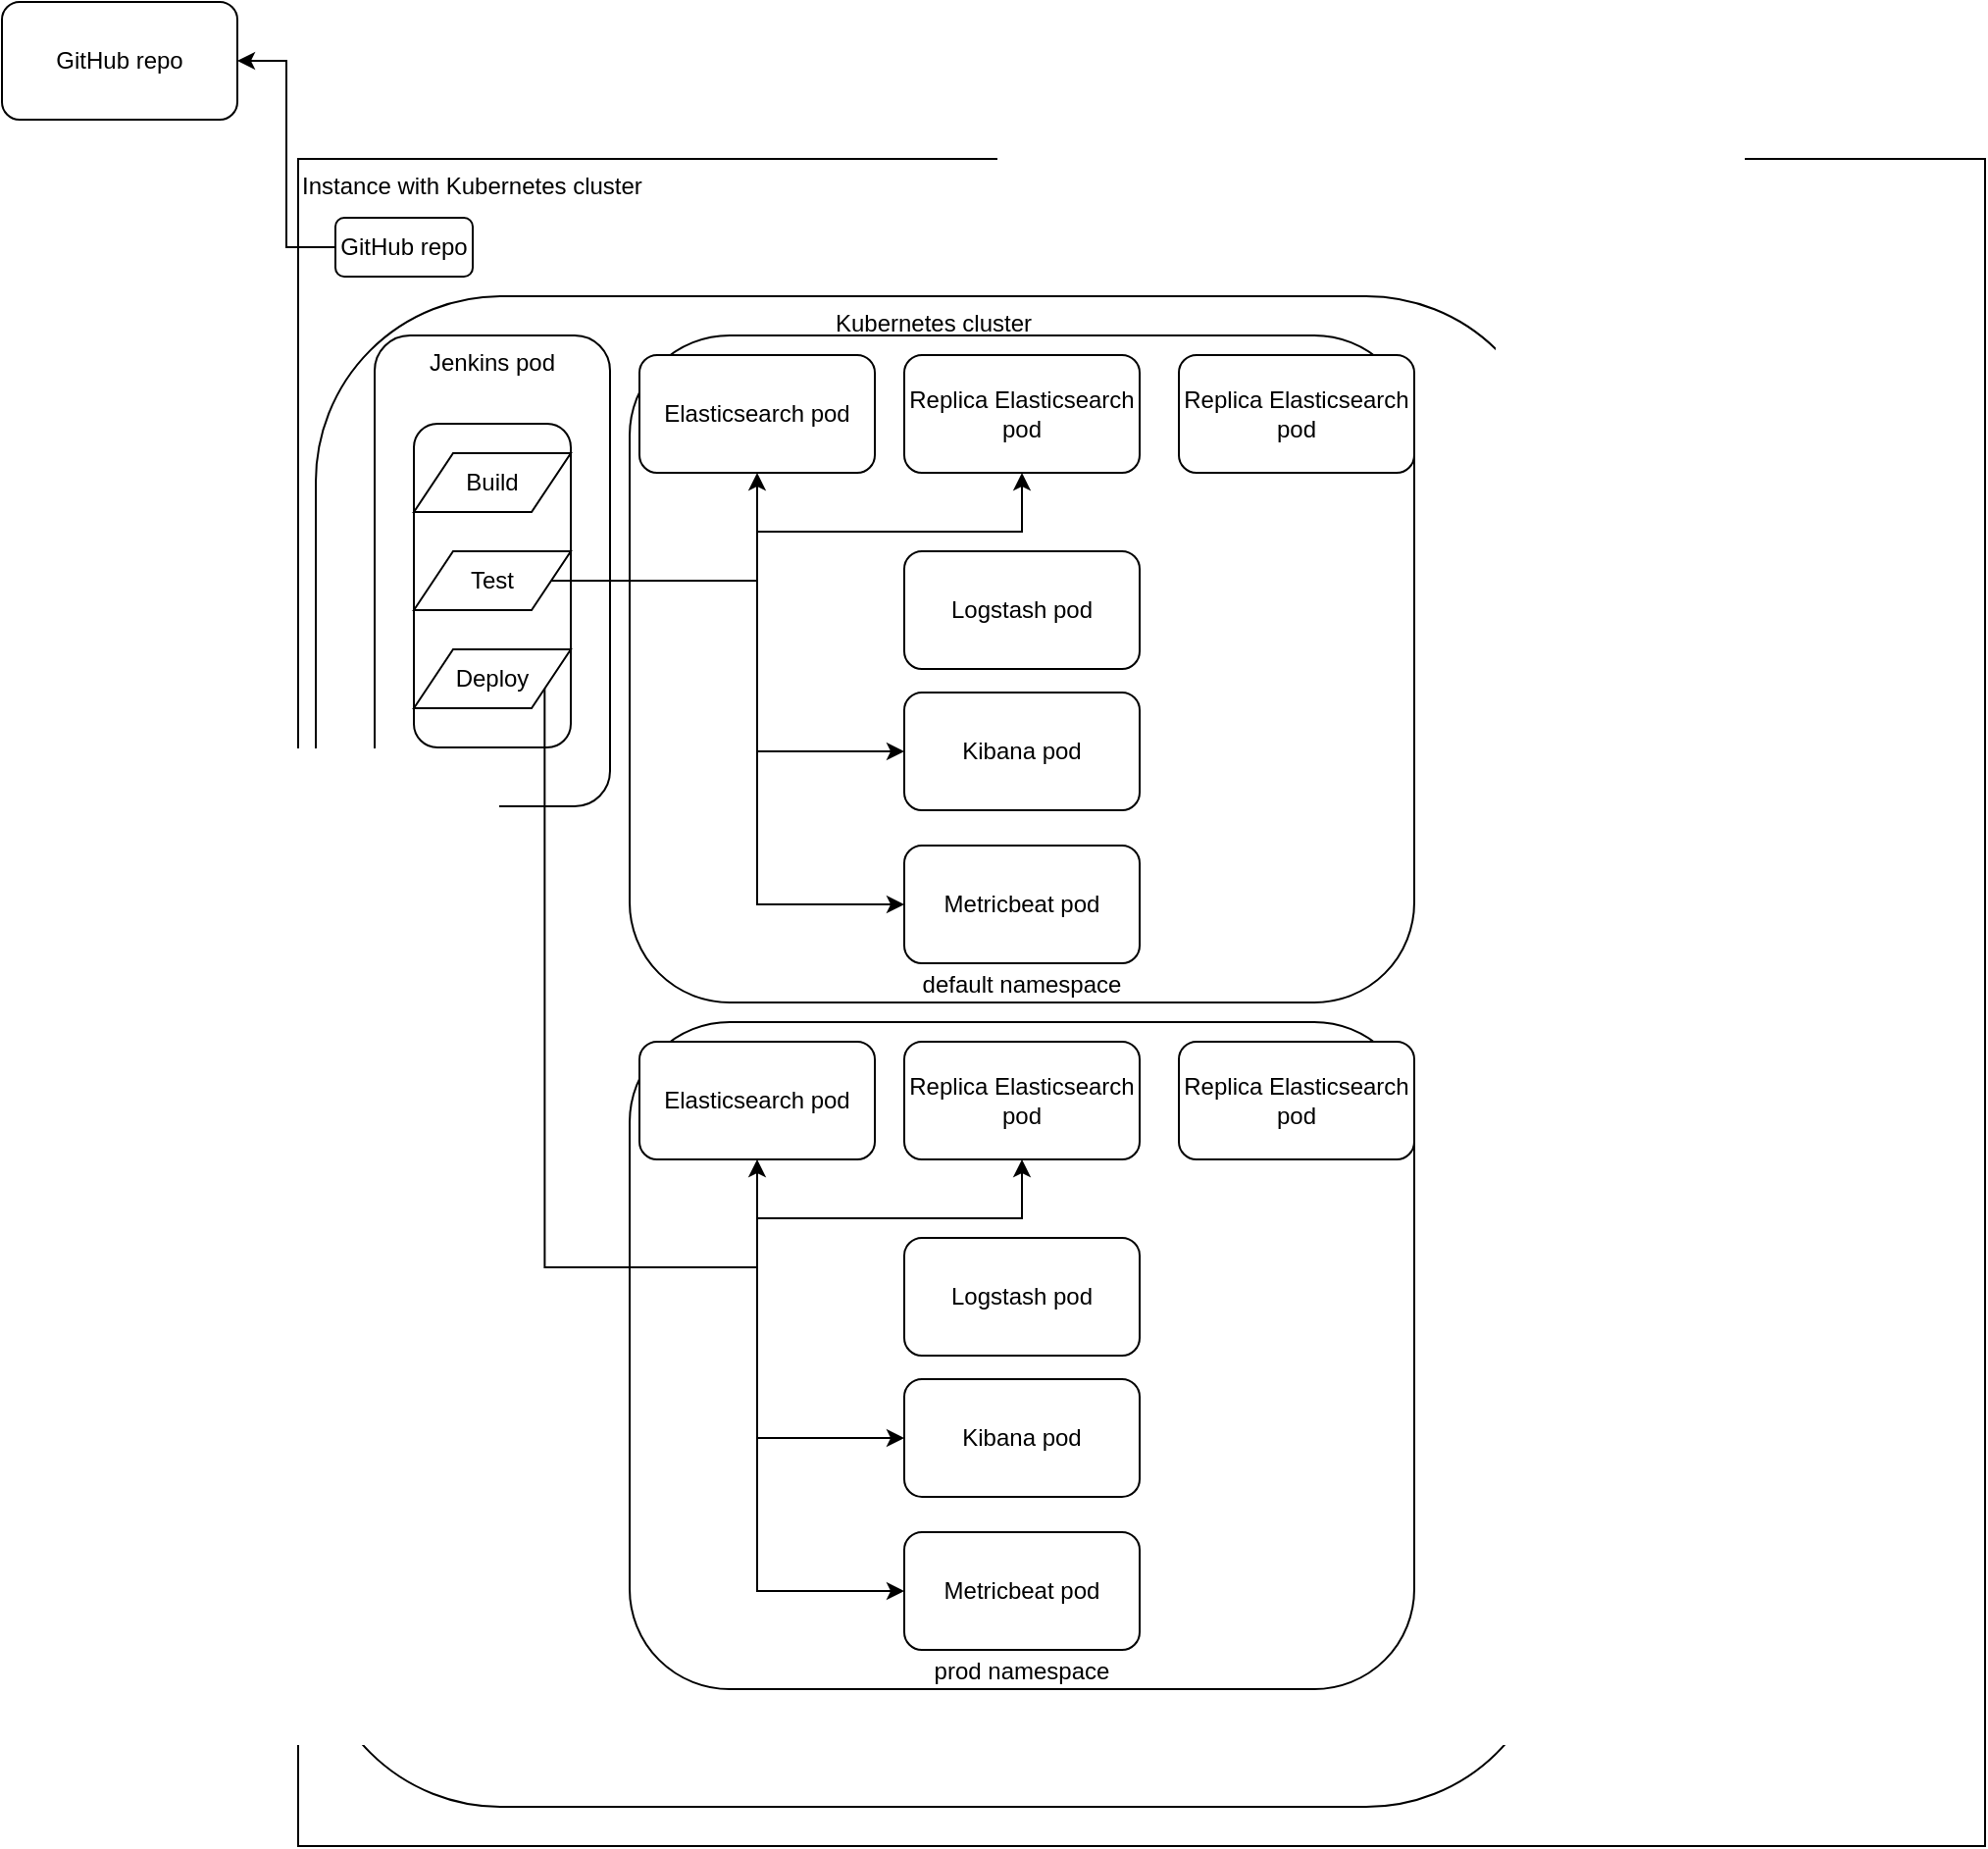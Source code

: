 <mxfile version="20.2.1" type="device"><diagram id="XjVO0kvefqZS67ghjCBN" name="Page-1"><mxGraphModel dx="2031" dy="1074" grid="1" gridSize="10" guides="1" tooltips="1" connect="1" arrows="1" fold="1" page="1" pageScale="1" pageWidth="850" pageHeight="1100" math="0" shadow="0"><root><mxCell id="0"/><mxCell id="1" parent="0"/><mxCell id="t-dcjz3hqLf2uKGwW8dr-1" value="GitHub repo" style="rounded=1;whiteSpace=wrap;html=1;" parent="1" vertex="1"><mxGeometry x="40" y="80" width="120" height="60" as="geometry"/></mxCell><mxCell id="t-dcjz3hqLf2uKGwW8dr-2" value="&lt;div style=&quot;&quot;&gt;&lt;span style=&quot;background-color: initial;&quot;&gt;Instance with Kubernetes cluster&lt;/span&gt;&lt;/div&gt;" style="whiteSpace=wrap;html=1;aspect=fixed;align=left;horizontal=1;verticalAlign=top;" parent="1" vertex="1"><mxGeometry x="191" y="160" width="860" height="860" as="geometry"/></mxCell><mxCell id="t-dcjz3hqLf2uKGwW8dr-5" value="Kubernetes cluster" style="rounded=1;whiteSpace=wrap;html=1;align=center;verticalAlign=top;" parent="1" vertex="1"><mxGeometry x="200" y="230" width="630" height="770" as="geometry"/></mxCell><mxCell id="t-dcjz3hqLf2uKGwW8dr-7" style="edgeStyle=orthogonalEdgeStyle;rounded=0;orthogonalLoop=1;jettySize=auto;html=1;exitX=0;exitY=0.5;exitDx=0;exitDy=0;entryX=1;entryY=0.5;entryDx=0;entryDy=0;anchorPointDirection=0;endArrow=classic;endFill=1;" parent="1" source="t-dcjz3hqLf2uKGwW8dr-6" target="t-dcjz3hqLf2uKGwW8dr-1" edge="1"><mxGeometry relative="1" as="geometry"/></mxCell><mxCell id="t-dcjz3hqLf2uKGwW8dr-3" value="Jenkins pod" style="rounded=1;whiteSpace=wrap;html=1;verticalAlign=top;" parent="1" vertex="1"><mxGeometry x="230" y="250" width="120" height="240" as="geometry"/></mxCell><mxCell id="t-dcjz3hqLf2uKGwW8dr-6" value="GitHub repo" style="rounded=1;whiteSpace=wrap;html=1;" parent="1" vertex="1"><mxGeometry x="210" y="190" width="70" height="30" as="geometry"/></mxCell><mxCell id="t-dcjz3hqLf2uKGwW8dr-12" value="" style="rounded=1;whiteSpace=wrap;html=1;" parent="1" vertex="1"><mxGeometry x="250" y="295" width="80" height="165" as="geometry"/></mxCell><mxCell id="t-dcjz3hqLf2uKGwW8dr-9" value="Build" style="shape=parallelogram;perimeter=parallelogramPerimeter;whiteSpace=wrap;html=1;fixedSize=1;" parent="1" vertex="1"><mxGeometry x="250" y="310" width="80" height="30" as="geometry"/></mxCell><mxCell id="t-dcjz3hqLf2uKGwW8dr-10" value="Test" style="shape=parallelogram;perimeter=parallelogramPerimeter;whiteSpace=wrap;html=1;fixedSize=1;" parent="1" vertex="1"><mxGeometry x="250" y="360" width="80" height="30" as="geometry"/></mxCell><mxCell id="t-dcjz3hqLf2uKGwW8dr-24" style="edgeStyle=orthogonalEdgeStyle;rounded=0;orthogonalLoop=1;jettySize=auto;html=1;endArrow=classic;endFill=1;" parent="1" target="t-dcjz3hqLf2uKGwW8dr-18" edge="1"><mxGeometry relative="1" as="geometry"><Array as="points"><mxPoint x="460" y="390"/><mxPoint x="460" y="390"/></Array><mxPoint x="425" y="390" as="sourcePoint"/></mxGeometry></mxCell><mxCell id="t-dcjz3hqLf2uKGwW8dr-11" value="Deploy" style="shape=parallelogram;perimeter=parallelogramPerimeter;whiteSpace=wrap;html=1;fixedSize=1;" parent="1" vertex="1"><mxGeometry x="250" y="410" width="80" height="30" as="geometry"/></mxCell><mxCell id="t-dcjz3hqLf2uKGwW8dr-34" style="edgeStyle=orthogonalEdgeStyle;rounded=0;orthogonalLoop=1;jettySize=auto;html=1;entryX=0.5;entryY=1;entryDx=0;entryDy=0;endArrow=classic;endFill=1;" parent="1" edge="1"><mxGeometry relative="1" as="geometry"><mxPoint x="555" y="350.0" as="sourcePoint"/><mxPoint x="701" y="320.0" as="targetPoint"/><Array as="points"><mxPoint x="571" y="350"/><mxPoint x="701" y="350"/></Array></mxGeometry></mxCell><mxCell id="toUe84QAKrN_OGa3gcsb-10" value="" style="group" vertex="1" connectable="0" parent="1"><mxGeometry x="360" y="250" width="400" height="340" as="geometry"/></mxCell><mxCell id="toUe84QAKrN_OGa3gcsb-1" value="default namespace" style="rounded=1;whiteSpace=wrap;html=1;verticalAlign=bottom;" vertex="1" parent="toUe84QAKrN_OGa3gcsb-10"><mxGeometry width="400" height="340" as="geometry"/></mxCell><mxCell id="t-dcjz3hqLf2uKGwW8dr-13" value="Elasticsearch pod" style="rounded=1;whiteSpace=wrap;html=1;" parent="toUe84QAKrN_OGa3gcsb-10" vertex="1"><mxGeometry x="5" y="10" width="120" height="60" as="geometry"/></mxCell><mxCell id="t-dcjz3hqLf2uKGwW8dr-16" value="Replica Elasticsearch pod" style="rounded=1;whiteSpace=wrap;html=1;" parent="toUe84QAKrN_OGa3gcsb-10" vertex="1"><mxGeometry x="140" y="10" width="120" height="60" as="geometry"/></mxCell><mxCell id="t-dcjz3hqLf2uKGwW8dr-17" value="Replica Elasticsearch pod" style="rounded=1;whiteSpace=wrap;html=1;" parent="toUe84QAKrN_OGa3gcsb-10" vertex="1"><mxGeometry x="280" y="10" width="120" height="60" as="geometry"/></mxCell><mxCell id="t-dcjz3hqLf2uKGwW8dr-18" value="Logstash pod" style="rounded=1;whiteSpace=wrap;html=1;" parent="toUe84QAKrN_OGa3gcsb-10" vertex="1"><mxGeometry x="140" y="110" width="120" height="60" as="geometry"/></mxCell><mxCell id="t-dcjz3hqLf2uKGwW8dr-19" value="Kibana pod" style="rounded=1;whiteSpace=wrap;html=1;" parent="toUe84QAKrN_OGa3gcsb-10" vertex="1"><mxGeometry x="140" y="182" width="120" height="60" as="geometry"/></mxCell><mxCell id="t-dcjz3hqLf2uKGwW8dr-20" value="Metricbeat pod" style="rounded=1;whiteSpace=wrap;html=1;" parent="toUe84QAKrN_OGa3gcsb-10" vertex="1"><mxGeometry x="140" y="260" width="120" height="60" as="geometry"/></mxCell><mxCell id="t-dcjz3hqLf2uKGwW8dr-26" style="edgeStyle=orthogonalEdgeStyle;rounded=0;orthogonalLoop=1;jettySize=auto;html=1;exitX=1;exitY=0.5;exitDx=0;exitDy=0;entryX=0;entryY=0.5;entryDx=0;entryDy=0;endArrow=classic;endFill=1;" parent="toUe84QAKrN_OGa3gcsb-10" source="t-dcjz3hqLf2uKGwW8dr-10" target="t-dcjz3hqLf2uKGwW8dr-19" edge="1"><mxGeometry relative="1" as="geometry"><mxPoint x="-40" y="175" as="sourcePoint"/><mxPoint x="140" y="220" as="targetPoint"/><Array as="points"><mxPoint x="65" y="125"/><mxPoint x="65" y="212"/></Array></mxGeometry></mxCell><mxCell id="t-dcjz3hqLf2uKGwW8dr-33" style="edgeStyle=orthogonalEdgeStyle;rounded=0;orthogonalLoop=1;jettySize=auto;html=1;entryX=0.5;entryY=1;entryDx=0;entryDy=0;endArrow=classic;endFill=1;" parent="toUe84QAKrN_OGa3gcsb-10" target="t-dcjz3hqLf2uKGwW8dr-16" edge="1"><mxGeometry relative="1" as="geometry"><mxPoint x="65" y="100" as="sourcePoint"/><mxPoint x="150" y="222" as="targetPoint"/><Array as="points"><mxPoint x="70" y="100"/><mxPoint x="200" y="100"/></Array></mxGeometry></mxCell><mxCell id="toUe84QAKrN_OGa3gcsb-3" style="edgeStyle=orthogonalEdgeStyle;rounded=0;orthogonalLoop=1;jettySize=auto;html=1;entryX=0.5;entryY=1;entryDx=0;entryDy=0;endArrow=classic;endFill=1;" edge="1" parent="toUe84QAKrN_OGa3gcsb-10" target="t-dcjz3hqLf2uKGwW8dr-13"><mxGeometry relative="1" as="geometry"><mxPoint x="65" y="130" as="sourcePoint"/><mxPoint x="210" y="80.0" as="targetPoint"/><Array as="points"><mxPoint x="65" y="110"/></Array></mxGeometry></mxCell><mxCell id="toUe84QAKrN_OGa3gcsb-4" style="edgeStyle=orthogonalEdgeStyle;rounded=0;orthogonalLoop=1;jettySize=auto;html=1;entryX=0;entryY=0.5;entryDx=0;entryDy=0;endArrow=classic;endFill=1;" edge="1" parent="toUe84QAKrN_OGa3gcsb-10" target="t-dcjz3hqLf2uKGwW8dr-20"><mxGeometry relative="1" as="geometry"><mxPoint x="65" y="190" as="sourcePoint"/><mxPoint x="75" y="80.0" as="targetPoint"/><Array as="points"><mxPoint x="65" y="210"/><mxPoint x="65" y="290"/></Array></mxGeometry></mxCell><mxCell id="toUe84QAKrN_OGa3gcsb-11" value="" style="group" vertex="1" connectable="0" parent="1"><mxGeometry x="360" y="600" width="400" height="340" as="geometry"/></mxCell><mxCell id="toUe84QAKrN_OGa3gcsb-12" value="prod namespace" style="rounded=1;whiteSpace=wrap;html=1;verticalAlign=bottom;" vertex="1" parent="toUe84QAKrN_OGa3gcsb-11"><mxGeometry width="400" height="340" as="geometry"/></mxCell><mxCell id="toUe84QAKrN_OGa3gcsb-13" value="Elasticsearch pod" style="rounded=1;whiteSpace=wrap;html=1;" vertex="1" parent="toUe84QAKrN_OGa3gcsb-11"><mxGeometry x="5" y="10" width="120" height="60" as="geometry"/></mxCell><mxCell id="toUe84QAKrN_OGa3gcsb-14" value="Replica Elasticsearch pod" style="rounded=1;whiteSpace=wrap;html=1;" vertex="1" parent="toUe84QAKrN_OGa3gcsb-11"><mxGeometry x="140" y="10" width="120" height="60" as="geometry"/></mxCell><mxCell id="toUe84QAKrN_OGa3gcsb-15" value="Replica Elasticsearch pod" style="rounded=1;whiteSpace=wrap;html=1;" vertex="1" parent="toUe84QAKrN_OGa3gcsb-11"><mxGeometry x="280" y="10" width="120" height="60" as="geometry"/></mxCell><mxCell id="toUe84QAKrN_OGa3gcsb-16" value="Logstash pod" style="rounded=1;whiteSpace=wrap;html=1;" vertex="1" parent="toUe84QAKrN_OGa3gcsb-11"><mxGeometry x="140" y="110" width="120" height="60" as="geometry"/></mxCell><mxCell id="toUe84QAKrN_OGa3gcsb-17" value="Kibana pod" style="rounded=1;whiteSpace=wrap;html=1;" vertex="1" parent="toUe84QAKrN_OGa3gcsb-11"><mxGeometry x="140" y="182" width="120" height="60" as="geometry"/></mxCell><mxCell id="toUe84QAKrN_OGa3gcsb-18" value="Metricbeat pod" style="rounded=1;whiteSpace=wrap;html=1;" vertex="1" parent="toUe84QAKrN_OGa3gcsb-11"><mxGeometry x="140" y="260" width="120" height="60" as="geometry"/></mxCell><mxCell id="toUe84QAKrN_OGa3gcsb-20" style="edgeStyle=orthogonalEdgeStyle;rounded=0;orthogonalLoop=1;jettySize=auto;html=1;entryX=0.5;entryY=1;entryDx=0;entryDy=0;endArrow=classic;endFill=1;" edge="1" parent="toUe84QAKrN_OGa3gcsb-11" target="toUe84QAKrN_OGa3gcsb-14"><mxGeometry relative="1" as="geometry"><mxPoint x="65" y="100" as="sourcePoint"/><mxPoint x="150" y="222" as="targetPoint"/><Array as="points"><mxPoint x="70" y="100"/><mxPoint x="200" y="100"/></Array></mxGeometry></mxCell><mxCell id="toUe84QAKrN_OGa3gcsb-21" style="edgeStyle=orthogonalEdgeStyle;rounded=0;orthogonalLoop=1;jettySize=auto;html=1;entryX=0.5;entryY=1;entryDx=0;entryDy=0;endArrow=classic;endFill=1;" edge="1" parent="toUe84QAKrN_OGa3gcsb-11" target="toUe84QAKrN_OGa3gcsb-13"><mxGeometry relative="1" as="geometry"><mxPoint x="65" y="130" as="sourcePoint"/><mxPoint x="210" y="80.0" as="targetPoint"/><Array as="points"><mxPoint x="65" y="110"/></Array></mxGeometry></mxCell><mxCell id="toUe84QAKrN_OGa3gcsb-22" style="edgeStyle=orthogonalEdgeStyle;rounded=0;orthogonalLoop=1;jettySize=auto;html=1;entryX=0;entryY=0.5;entryDx=0;entryDy=0;endArrow=classic;endFill=1;" edge="1" parent="toUe84QAKrN_OGa3gcsb-11" target="toUe84QAKrN_OGa3gcsb-18"><mxGeometry relative="1" as="geometry"><mxPoint x="65" y="190" as="sourcePoint"/><mxPoint x="75" y="80.0" as="targetPoint"/><Array as="points"><mxPoint x="65" y="210"/><mxPoint x="65" y="290"/></Array></mxGeometry></mxCell><mxCell id="toUe84QAKrN_OGa3gcsb-19" style="edgeStyle=orthogonalEdgeStyle;rounded=0;orthogonalLoop=1;jettySize=auto;html=1;exitX=1;exitY=0.75;exitDx=0;exitDy=0;entryX=0;entryY=0.5;entryDx=0;entryDy=0;endArrow=classic;endFill=1;" edge="1" parent="1" target="toUe84QAKrN_OGa3gcsb-17" source="t-dcjz3hqLf2uKGwW8dr-11"><mxGeometry relative="1" as="geometry"><mxPoint x="320" y="775" as="sourcePoint"/><mxPoint x="500" y="820" as="targetPoint"/><Array as="points"><mxPoint x="317" y="725"/><mxPoint x="425" y="725"/><mxPoint x="425" y="812"/></Array></mxGeometry></mxCell></root></mxGraphModel></diagram></mxfile>